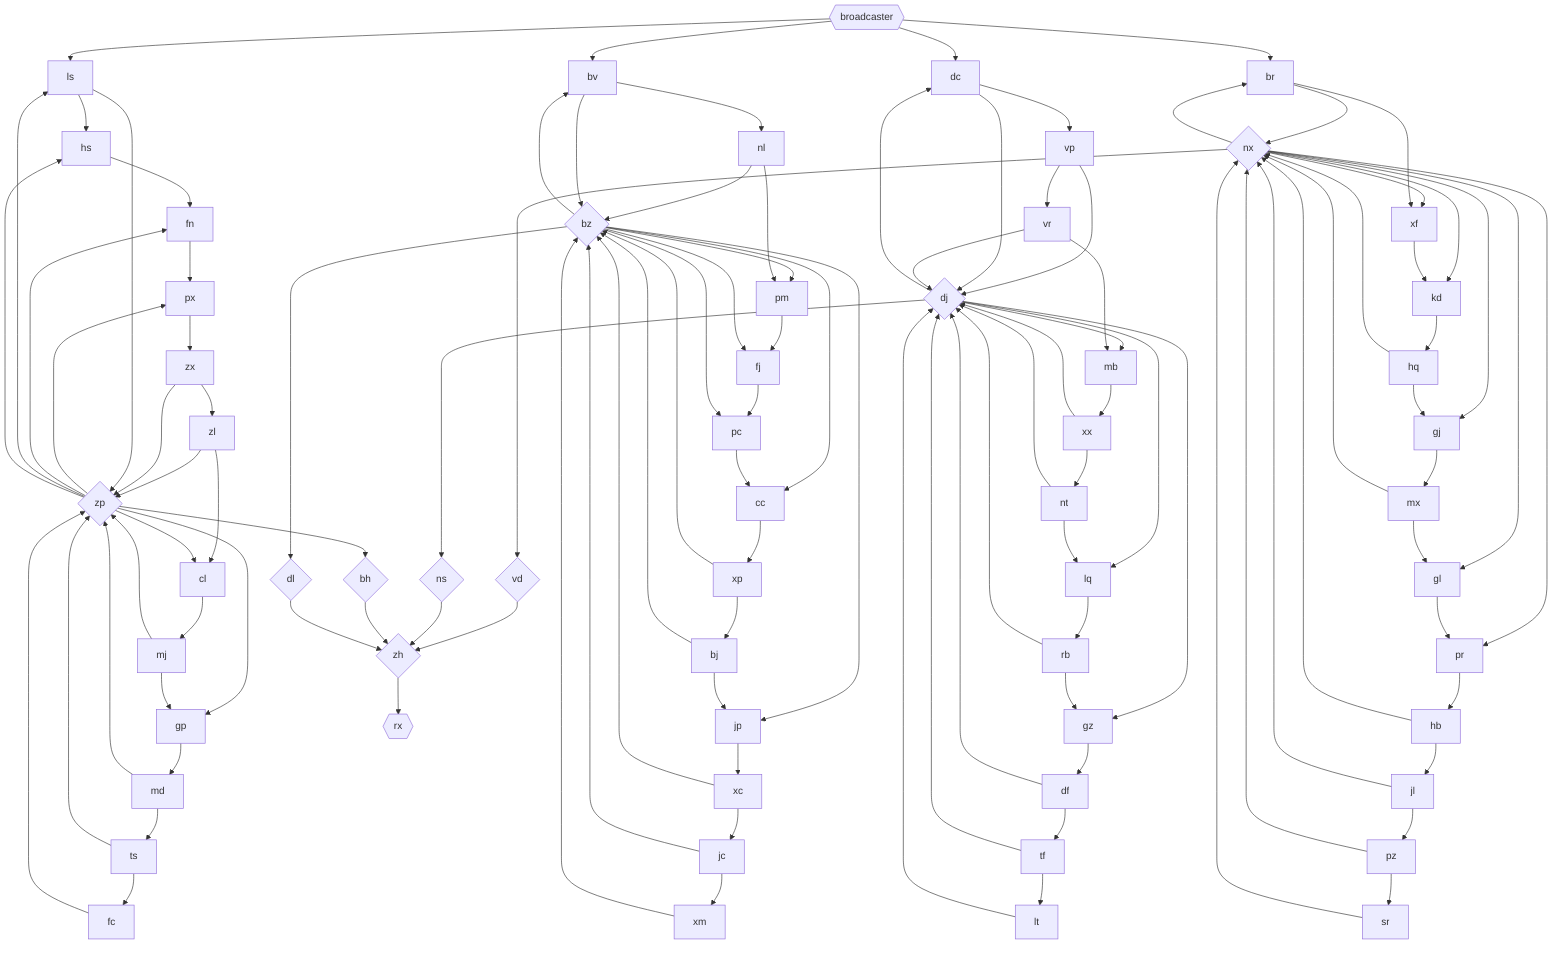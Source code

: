 graph TD
    broadcaster{{broadcaster}}
    ls[ls]
    bv[bv]
    dc[dc]
    br[br]
    zl[zl]
    vp[vp]
    cc[cc]
    dj{dj}
    md[md]
    fc[fc]
    px[px]
    nx{nx}
    tf[tf]
    fj[fj]
    mb[mb]
    cl[cl]
    pm[pm]
    jc[jc]
    vd{vd}
    pz[pz]
    ns{ns}
    sr[sr]
    gl[gl]
    xx[xx]
    gp[gp]
    hb[hb]
    zh{zh}
    rb[rb]
    xm[xm]
    zp{zp}
    bz{bz}
    nl[nl]
    bh{bh}
    hq[hq]
    bj[bj]
    gj[gj]
    xp[xp]
    vr[vr]
    dl{dl}
    pr[pr]
    nt[nt]
    mx[mx]
    kd[kd]
    fn[fn]
    jp[jp]
    zx[zx]
    lt[lt]
    df[df]
    ts[ts]
    jl[jl]
    xc[xc]
    xf[xf]
    lq[lq]
    gz[gz]
    pc[pc]
    hs[hs]
    mj[mj]
    rx{{rx}}

    zl --> zp & cl
    vp --> dj & vr
    cc --> xp
    dj --> lq & mb & dc & ns & gz
    md --> ts & zp
    fc --> zp
    px --> zx
    nx --> gl & br & pr & xf & vd & gj & kd
    tf --> lt & dj
    fj --> pc
    mb --> xx
    cl --> mj
    pm --> fj
    dc --> dj & vp
    jc --> bz & xm
    vd --> zh
    pz --> sr & nx
    ns --> zh
    sr --> nx
    gl --> pr
    xx --> nt & dj
    gp --> md
    hb --> jl & nx
    zh --> rx
    rb --> gz & dj
    xm --> bz
    zp --> px & gp & cl & bh & fn & ls & hs
    bz --> pm & pc & bv & dl & jp & fj & cc
    nl --> bz & pm
    bh --> zh
    hq --> gj & nx
    bv --> bz & nl
    bj --> jp & bz
    gj --> mx
    xp --> bz & bj
    vr --> dj & mb
    dl --> zh
    pr --> hb
    nt --> dj & lq
    mx --> gl & nx
    kd --> hq
    fn --> px
    jp --> xc
    zx --> zl & zp
    br --> nx & xf
    lt --> dj
    df --> dj & tf
    ts --> zp & fc
    jl --> nx & pz
    xc --> jc & bz
    xf --> kd
    lq --> rb
    gz --> df
    pc --> cc
    hs --> fn
    broadcaster --> ls & bv & dc & br
    mj --> zp & gp
    ls --> hs & zp